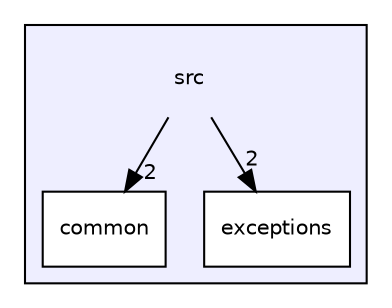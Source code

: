 digraph "src" {
  compound=true
  node [ fontsize="10", fontname="Helvetica"];
  edge [ labelfontsize="10", labelfontname="Helvetica"];
  subgraph clusterdir_68267d1309a1af8e8297ef4c3efbcdba {
    graph [ bgcolor="#eeeeff", pencolor="black", label="" URL="dir_68267d1309a1af8e8297ef4c3efbcdba.html"];
    dir_68267d1309a1af8e8297ef4c3efbcdba [shape=plaintext label="src"];
  dir_fdedb0aba14d44ce9d99bc100e026e6a [shape=box label="common" fillcolor="white" style="filled" URL="dir_fdedb0aba14d44ce9d99bc100e026e6a.html"];
  dir_6e33d6500a76933db4361f663e54ab12 [shape=box label="exceptions" fillcolor="white" style="filled" URL="dir_6e33d6500a76933db4361f663e54ab12.html"];
  }
  dir_68267d1309a1af8e8297ef4c3efbcdba->dir_6e33d6500a76933db4361f663e54ab12 [headlabel="2", labeldistance=1.5 headhref="dir_000000_000002.html"];
  dir_68267d1309a1af8e8297ef4c3efbcdba->dir_fdedb0aba14d44ce9d99bc100e026e6a [headlabel="2", labeldistance=1.5 headhref="dir_000000_000001.html"];
}
